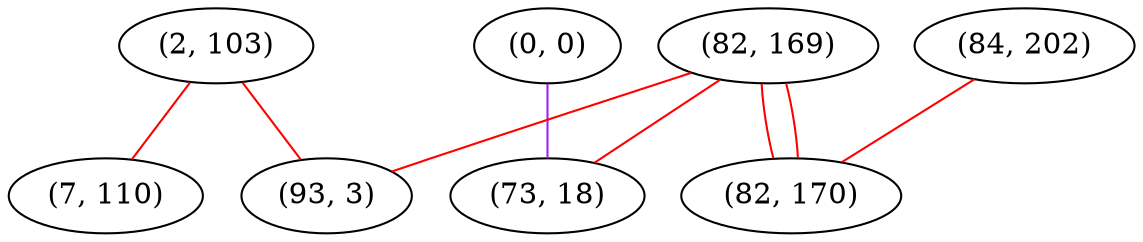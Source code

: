 graph "" {
"(2, 103)";
"(7, 110)";
"(0, 0)";
"(84, 202)";
"(82, 169)";
"(93, 3)";
"(73, 18)";
"(82, 170)";
"(2, 103)" -- "(7, 110)"  [color=red, key=0, weight=1];
"(2, 103)" -- "(93, 3)"  [color=red, key=0, weight=1];
"(0, 0)" -- "(73, 18)"  [color=purple, key=0, weight=4];
"(84, 202)" -- "(82, 170)"  [color=red, key=0, weight=1];
"(82, 169)" -- "(73, 18)"  [color=red, key=0, weight=1];
"(82, 169)" -- "(82, 170)"  [color=red, key=0, weight=1];
"(82, 169)" -- "(82, 170)"  [color=red, key=1, weight=1];
"(82, 169)" -- "(93, 3)"  [color=red, key=0, weight=1];
}
